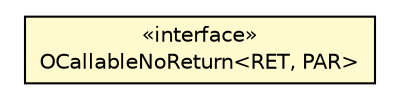 #!/usr/local/bin/dot
#
# Class diagram 
# Generated by UMLGraph version R5_6-24-gf6e263 (http://www.umlgraph.org/)
#

digraph G {
	edge [fontname="Helvetica",fontsize=10,labelfontname="Helvetica",labelfontsize=10];
	node [fontname="Helvetica",fontsize=10,shape=plaintext];
	nodesep=0.25;
	ranksep=0.5;
	// com.orientechnologies.common.util.OCallableNoReturn<RET, PAR>
	c819165 [label=<<table title="com.orientechnologies.common.util.OCallableNoReturn" border="0" cellborder="1" cellspacing="0" cellpadding="2" port="p" bgcolor="lemonChiffon" href="./OCallableNoReturn.html">
		<tr><td><table border="0" cellspacing="0" cellpadding="1">
<tr><td align="center" balign="center"> &#171;interface&#187; </td></tr>
<tr><td align="center" balign="center"> OCallableNoReturn&lt;RET, PAR&gt; </td></tr>
		</table></td></tr>
		</table>>, URL="./OCallableNoReturn.html", fontname="Helvetica", fontcolor="black", fontsize=10.0];
}

